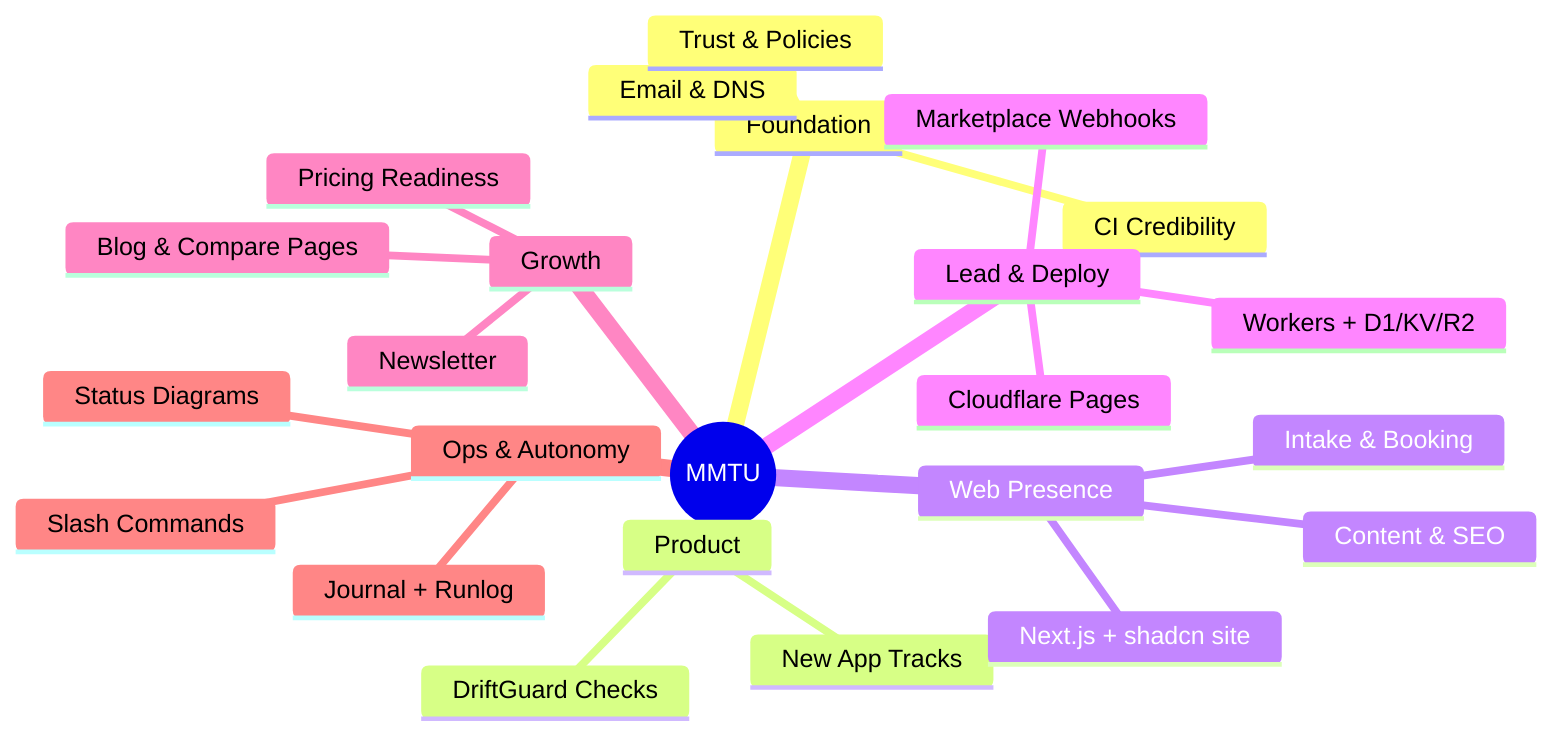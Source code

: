 mindmap
  root((MMTU))
    Foundation
      Email & DNS
      Trust & Policies
      CI Credibility
    Product
      DriftGuard Checks
      New App Tracks
    Web Presence
      Next.js + shadcn site
      Intake & Booking
      Content & SEO
    Lead & Deploy
      Cloudflare Pages
      Workers + D1/KV/R2
      Marketplace Webhooks
    Growth
      Blog & Compare Pages
      Newsletter
      Pricing Readiness
    Ops & Autonomy
      Journal + Runlog
      Status Diagrams
      Slash Commands